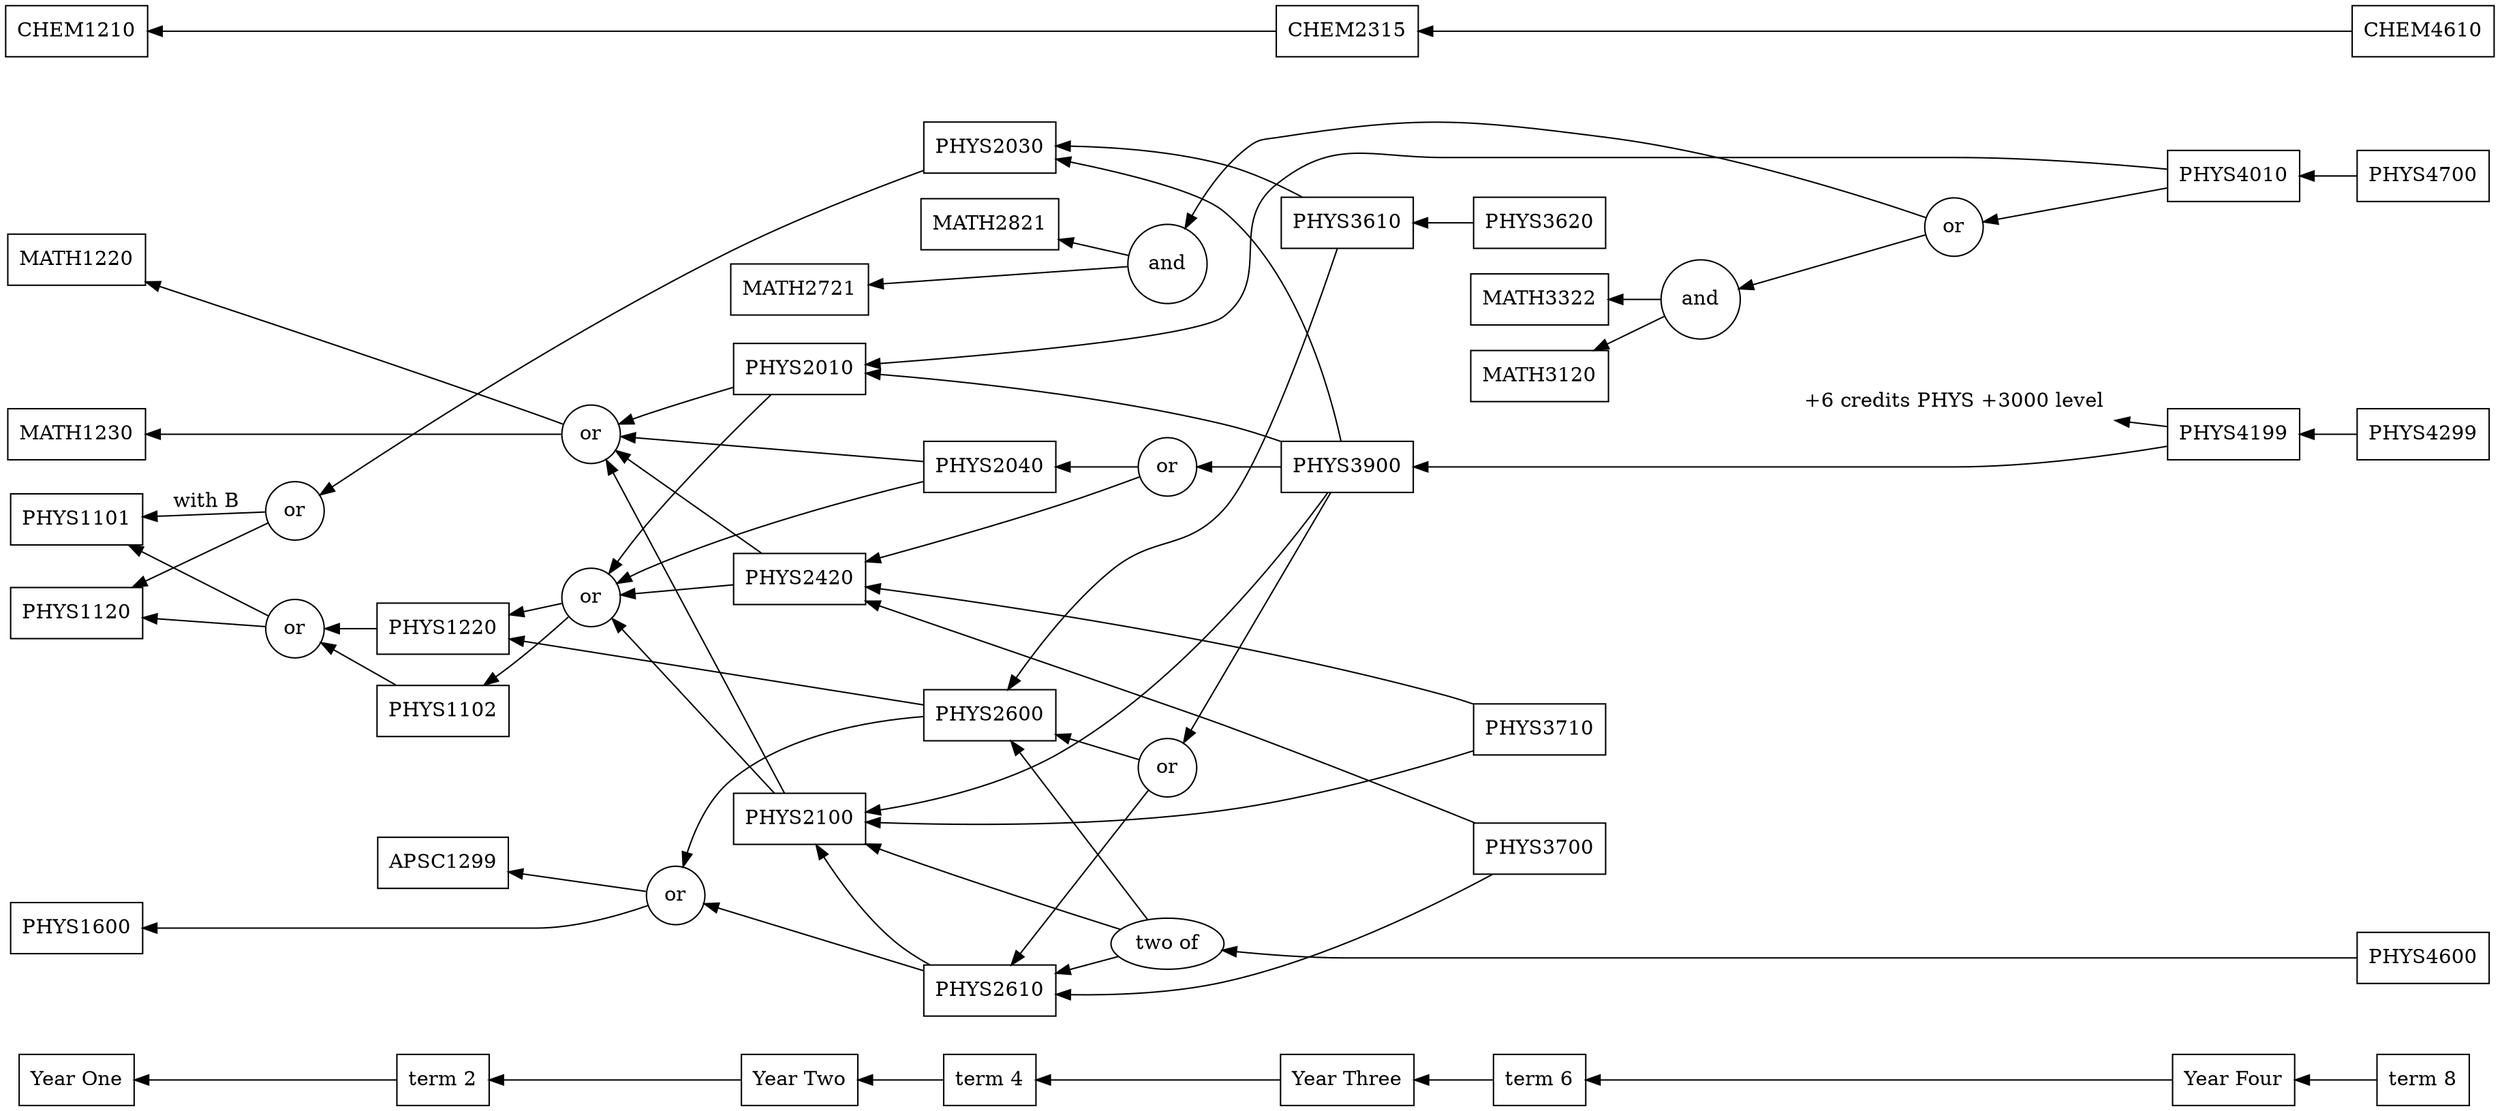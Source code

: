 digraph PMT {
	rankdir=LR;
    overlap=false;
	node[shape=rect ];

    yearone [label="Year One"];
    y1t2 [label="term 2"];
    yeartwo [label="Year Two"];
    y2t2 [label="term 4"];
    yearthree [label="Year Three"];
    y3t2 [label="term 6"];
    yearfour [label="Year Four"];
    y4t2 [label="term 8"];
    PHYS4700;
    PHYS4600;
    PHYS4299;
    PHYS4199;
    PHYS4010; 
    ch4600 [label="two of", shape=oval ];
    
    CHEM4610;
    CHEM2315;
    CHEM1210;
    
    PHYS3900;
    ch3900 [label="+6 credits PHYS +3000 level", shape=none ];
    or1c3900 [label="or", shape=circle ];
    or2c3900 [label="or", shape=circle ];
    PHYS3610;
    PHYS3620;
    
    PHYS2010;
    PHYS2030;
    ch2030 [label="or", shape=circle];
    PHYS2040;
    PHYS2420;
    PHYS2100;
    ch2100 [ label="or", shape=circle];
    PHYS2600;
    PHYS2610;
    PHYS3710;
    PHYS3700;
    
    PHYS1220;
    PHYS1120;
    PHYS1101;
    PHYS1102;
    ch1220 [label="or", shape=circle];
    PHYS1600;
    APSC1299;
    ch1299 [label="or", shape=circle];
    
    MATH1220;
    MATH1230;
    MATH2721;
    MATH2821;
    MATH3120;
    MATH3322;
    ch4010 [label="or", shape=circle];
    both4010 [label="and", shape=circle];
    oboth4010 [label="and", shape=circle];
    chm2100 [label="or", shape=circle];
    
    yearone  -> y1t2 -> yeartwo -> y2t2 ->  yearthree -> y3t2  -> yearfour -> y4t2 [dir=back];
    PHYS2010 -> PHYS4010 -> PHYS4700  [dir=back];
    CHEM1210 -> CHEM2315 -> CHEM4610 [dir=back];
    ch4010 -> PHYS4010 [dir=back];
    both4010 -> ch4010 [dir=back];
    MATH2721 -> both4010 [dir=back];
    MATH2821 -> both4010 [dir=back];
    MATH3120 -> oboth4010 [dir=back];
    MATH3322 -> oboth4010 [dir=back];
    oboth4010 -> ch4010 [dir=back];
    ch4600 -> PHYS4600 [dir=back];
    PHYS2100 -> ch4600 [dir=back];
    PHYS2100 -> PHYS3900 [dir=back];
    PHYS2600 -> PHYS3610 [dir=back];
    PHYS2030 -> PHYS3610 [dir=back];
    PHYS3610 -> PHYS3620 [dir=back];
    chm2100 -> PHYS2100 [dir=back];
    chm2100 -> PHYS2040 [dir=back];
    MATH1220 -> chm2100 [dir=back];
    MATH1230 -> chm2100 [dir=back];
    ch2100 -> PHYS2100 [dir=back];
    ch2100 -> PHYS2040 [dir=back];
    PHYS1102 -> ch2100 [dir=back];
    PHYS1220 -> ch2100 [dir=back];
    PHYS2600 -> ch4600 [dir=back];
    PHYS1220 -> PHYS2600 [dir=back];
    PHYS1101 -> ch1220 [dir=back];
    PHYS1120 -> ch1220 [dir=back];
    ch1220 -> PHYS1102 [dir=back];
    ch1220 -> PHYS1220 [dir=back];
    PHYS1600 -> ch1299 [dir=back];
    APSC1299 -> ch1299 [dir=back];
    ch1299 -> PHYS2600 [dir=back];
    ch1299 -> PHYS2610 [dir=back];
    PHYS2100 -> PHYS2610 [dir=back];
    PHYS2610 -> ch4600 [dir=back];
    PHYS4199 -> PHYS4299 [dir=back];
    PHYS3900 -> PHYS4199 [dir=back];
    ch3900 -> PHYS4199 [dir=back];
    or1c3900 -> PHYS3900 [dir=back];
    or2c3900 -> PHYS3900 [dir=back];
    PHYS2010 -> PHYS3900 [dir=back];
    PHYS2030 -> PHYS3900 [dir=back];
    ch2030 -> PHYS2030 [dir=back];
    PHYS1120 -> ch2030 [dir=back];
    PHYS1101 -> ch2030 [label="with B", dir=back];
    
    PHYS2040 -> or2c3900 [dir=back];
    PHYS2420 -> or2c3900 [dir=back];
    ch2100 -> PHYS2420 [dir=back];
    chm2100 -> PHYS2420 [dir=back];
    ch2100 -> PHYS2010 [dir=back];
    chm2100 -> PHYS2010 [dir=back];
    // chm2100 -> PHYS1220  [dir=back]; actually a Co-requisite
    PHYS2600 -> or1c3900 [dir=back];
    PHYS2610 -> or1c3900 [dir=back];
    PHYS2100 -> PHYS3710 [dir=back];
    PHYS2420 -> PHYS3700 [dir=back];
    PHYS2610 -> PHYS3700 [dir=back];
    PHYS2420 -> PHYS3710 [dir=back];
    { rank=same; yearfour, PHYS4010, PHYS4199 };
    { rank=same; yeartwo, PHYS2010, PHYS2420, MATH2721 };
    { rank=same; y2t2, PHYS2030, PHYS2040, MATH2821 };
    { rank=same; y4t2, PHYS4600, PHYS4299, CHEM4610 };
    { rank=same; yearthree, PHYS3900, PHYS3610,  CHEM2315 }; 
    { rank=same; y3t2, PHYS3710, PHYS3700, PHYS3620, MATH3120, MATH3322 };
    { rank=same; yeartwo, PHYS2100};
    { rank=same; y2t2, PHYS2600};
    { rank=same; y2t2, PHYS2610};
    { rank=same; yearone, PHYS1600, PHYS1101, PHYS1120, MATH1220, MATH1230};
    { rank=same; yearone, CHEM1210};
    { rank=same; y1t2, PHYS1220, APSC1299, PHYS1102 };
    
// dot -Tpng pmt.gv -o pmt.png
}
